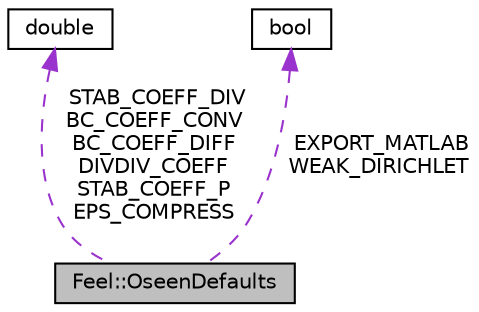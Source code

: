 digraph "Feel::OseenDefaults"
{
 // LATEX_PDF_SIZE
  edge [fontname="Helvetica",fontsize="10",labelfontname="Helvetica",labelfontsize="10"];
  node [fontname="Helvetica",fontsize="10",shape=record];
  Node1 [label="Feel::OseenDefaults",height=0.2,width=0.4,color="black", fillcolor="grey75", style="filled", fontcolor="black",tooltip="Oseen Default Data."];
  Node2 -> Node1 [dir="back",color="darkorchid3",fontsize="10",style="dashed",label=" STAB_COEFF_DIV\nBC_COEFF_CONV\nBC_COEFF_DIFF\nDIVDIV_COEFF\nSTAB_COEFF_P\nEPS_COMPRESS" ,fontname="Helvetica"];
  Node2 [label="double",height=0.2,width=0.4,color="black", fillcolor="white", style="filled",URL="$classdouble.html",tooltip=" "];
  Node3 -> Node1 [dir="back",color="darkorchid3",fontsize="10",style="dashed",label=" EXPORT_MATLAB\nWEAK_DIRICHLET" ,fontname="Helvetica"];
  Node3 [label="bool",height=0.2,width=0.4,color="black", fillcolor="white", style="filled",URL="$classbool.html",tooltip=" "];
}
